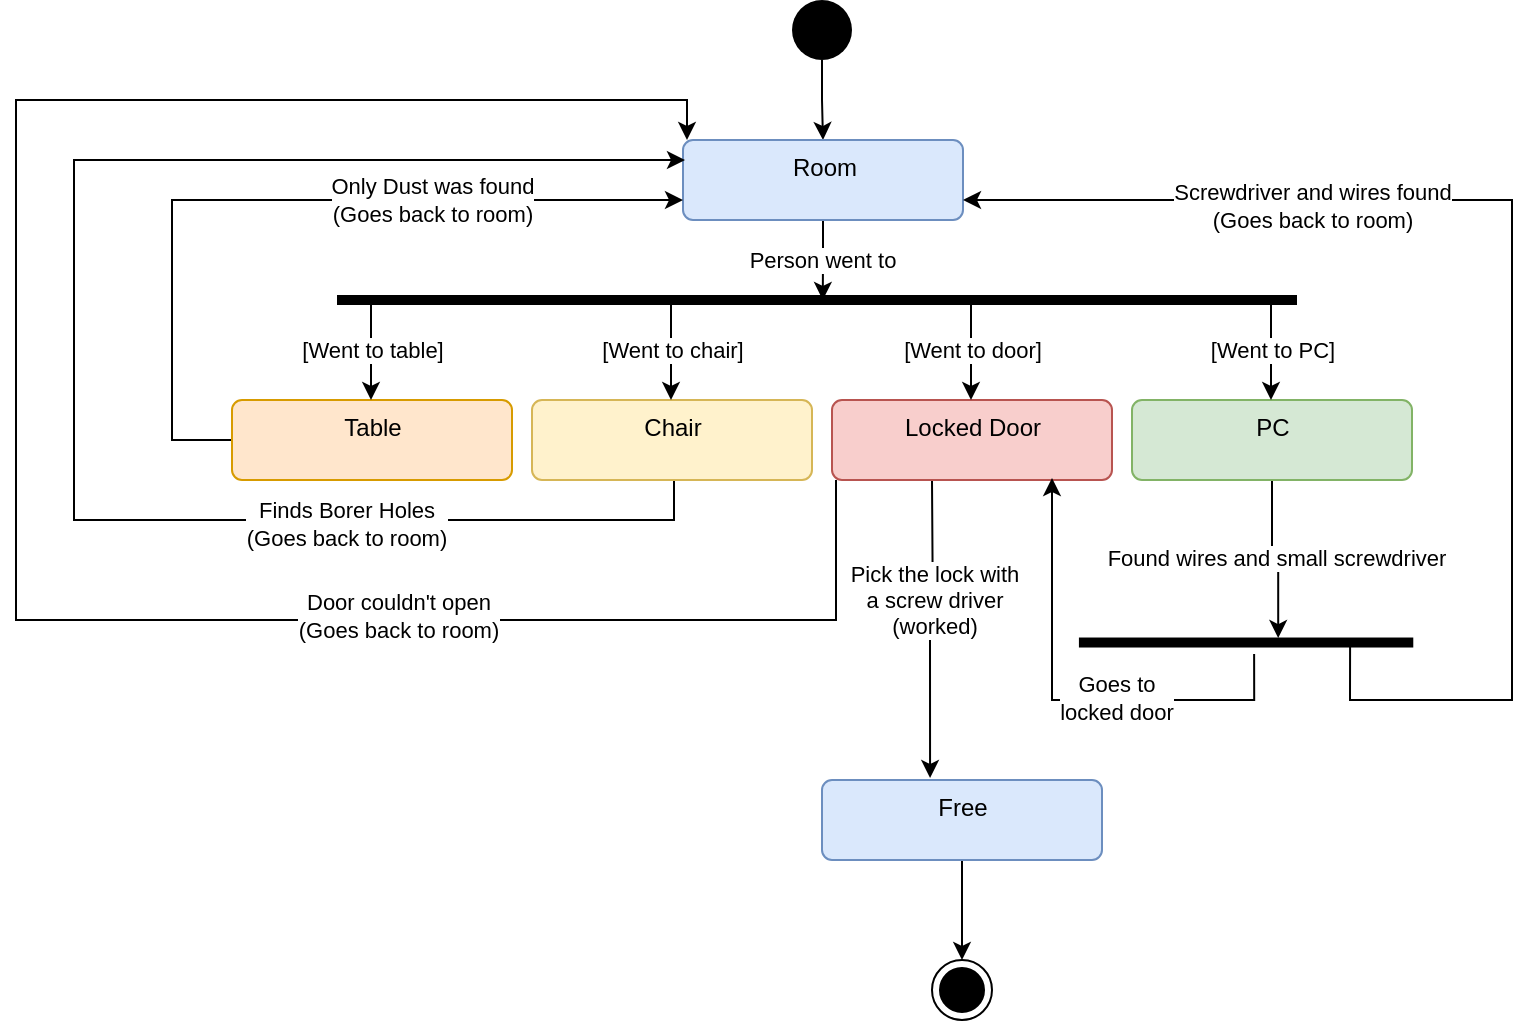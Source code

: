 <mxfile version="14.1.1" type="device"><diagram id="QQaoT4Chye660BgSIykG" name="Page-1"><mxGraphModel dx="786" dy="365" grid="1" gridSize="10" guides="1" tooltips="1" connect="1" arrows="1" fold="1" page="1" pageScale="1" pageWidth="850" pageHeight="1100" math="0" shadow="0"><root><mxCell id="0"/><mxCell id="1" parent="0"/><mxCell id="pQkzz8rK3rogTDJL2cbk-30" style="edgeStyle=orthogonalEdgeStyle;rounded=0;orthogonalLoop=1;jettySize=auto;html=1;entryX=0.5;entryY=0;entryDx=0;entryDy=0;" parent="1" source="pQkzz8rK3rogTDJL2cbk-1" target="pQkzz8rK3rogTDJL2cbk-3" edge="1"><mxGeometry relative="1" as="geometry"/></mxCell><mxCell id="pQkzz8rK3rogTDJL2cbk-1" value="" style="ellipse;fillColor=#000000;strokeColor=none;" parent="1" vertex="1"><mxGeometry x="410" y="120" width="30" height="30" as="geometry"/></mxCell><mxCell id="pQkzz8rK3rogTDJL2cbk-24" value="Person went to" style="edgeStyle=orthogonalEdgeStyle;rounded=0;orthogonalLoop=1;jettySize=auto;html=1;entryX=0.5;entryY=0.506;entryDx=0;entryDy=0;entryPerimeter=0;" parent="1" source="pQkzz8rK3rogTDJL2cbk-3" target="pQkzz8rK3rogTDJL2cbk-23" edge="1"><mxGeometry relative="1" as="geometry"/></mxCell><mxCell id="pQkzz8rK3rogTDJL2cbk-3" value="Room" style="html=1;align=center;verticalAlign=top;rounded=1;absoluteArcSize=1;arcSize=10;dashed=0;fillColor=#dae8fc;strokeColor=#6c8ebf;" parent="1" vertex="1"><mxGeometry x="355.5" y="190" width="140" height="40" as="geometry"/></mxCell><mxCell id="pQkzz8rK3rogTDJL2cbk-44" style="edgeStyle=orthogonalEdgeStyle;rounded=0;orthogonalLoop=1;jettySize=auto;html=1;exitX=0.5;exitY=1;exitDx=0;exitDy=0;entryX=0;entryY=0.25;entryDx=0;entryDy=0;" parent="1" edge="1"><mxGeometry relative="1" as="geometry"><mxPoint x="351" y="360" as="sourcePoint"/><mxPoint x="356.5" y="200" as="targetPoint"/><Array as="points"><mxPoint x="351" y="380"/><mxPoint x="51" y="380"/><mxPoint x="51" y="200"/></Array></mxGeometry></mxCell><mxCell id="pQkzz8rK3rogTDJL2cbk-47" value="Finds Borer Holes &lt;br&gt;(Goes back to room)" style="edgeLabel;html=1;align=center;verticalAlign=middle;resizable=0;points=[];" parent="pQkzz8rK3rogTDJL2cbk-44" vertex="1" connectable="0"><mxGeometry x="-0.543" y="2" relative="1" as="geometry"><mxPoint as="offset"/></mxGeometry></mxCell><mxCell id="pQkzz8rK3rogTDJL2cbk-5" value="Chair" style="html=1;align=center;verticalAlign=top;rounded=1;absoluteArcSize=1;arcSize=10;dashed=0;fillColor=#fff2cc;strokeColor=#d6b656;" parent="1" vertex="1"><mxGeometry x="280" y="320" width="140" height="40" as="geometry"/></mxCell><mxCell id="pQkzz8rK3rogTDJL2cbk-29" value="Only Dust was found&lt;br&gt;(Goes back to room)" style="edgeStyle=orthogonalEdgeStyle;rounded=0;orthogonalLoop=1;jettySize=auto;html=1;entryX=0;entryY=0.75;entryDx=0;entryDy=0;" parent="1" source="pQkzz8rK3rogTDJL2cbk-6" target="pQkzz8rK3rogTDJL2cbk-3" edge="1"><mxGeometry x="0.381" relative="1" as="geometry"><Array as="points"><mxPoint x="100" y="340"/><mxPoint x="100" y="220"/></Array><mxPoint as="offset"/></mxGeometry></mxCell><mxCell id="pQkzz8rK3rogTDJL2cbk-6" value="Table" style="html=1;align=center;verticalAlign=top;rounded=1;absoluteArcSize=1;arcSize=10;dashed=0;fillColor=#ffe6cc;strokeColor=#d79b00;" parent="1" vertex="1"><mxGeometry x="130" y="320" width="140" height="40" as="geometry"/></mxCell><mxCell id="pQkzz8rK3rogTDJL2cbk-50" value="Found wires and small screwdriver" style="edgeStyle=orthogonalEdgeStyle;rounded=0;orthogonalLoop=1;jettySize=auto;html=1;exitX=0.5;exitY=1;exitDx=0;exitDy=0;entryX=0.05;entryY=0.404;entryDx=0;entryDy=0;entryPerimeter=0;" parent="1" source="pQkzz8rK3rogTDJL2cbk-7" target="pQkzz8rK3rogTDJL2cbk-49" edge="1"><mxGeometry relative="1" as="geometry"/></mxCell><mxCell id="pQkzz8rK3rogTDJL2cbk-7" value="PC" style="html=1;align=center;verticalAlign=top;rounded=1;absoluteArcSize=1;arcSize=10;dashed=0;fillColor=#d5e8d4;strokeColor=#82b366;" parent="1" vertex="1"><mxGeometry x="580" y="320" width="140" height="40" as="geometry"/></mxCell><mxCell id="pQkzz8rK3rogTDJL2cbk-23" value="" style="html=1;points=[];perimeter=orthogonalPerimeter;fillColor=#000000;strokeColor=none;rotation=-90;" parent="1" vertex="1"><mxGeometry x="420" y="30" width="5" height="480" as="geometry"/></mxCell><mxCell id="pQkzz8rK3rogTDJL2cbk-27" value="[Went to table]" style="edgeStyle=orthogonalEdgeStyle;rounded=0;orthogonalLoop=1;jettySize=auto;html=1;entryX=0.5;entryY=0;entryDx=0;entryDy=0;" parent="1" edge="1"><mxGeometry relative="1" as="geometry"><mxPoint x="199.5" y="270" as="sourcePoint"/><mxPoint x="199.5" y="320" as="targetPoint"/><Array as="points"><mxPoint x="199.5" y="290"/><mxPoint x="199.5" y="290"/></Array></mxGeometry></mxCell><mxCell id="pQkzz8rK3rogTDJL2cbk-28" value="[Went to chair]" style="edgeStyle=orthogonalEdgeStyle;rounded=0;orthogonalLoop=1;jettySize=auto;html=1;entryX=0.5;entryY=0;entryDx=0;entryDy=0;" parent="1" edge="1"><mxGeometry relative="1" as="geometry"><mxPoint x="349.5" y="270" as="sourcePoint"/><mxPoint x="349.5" y="320" as="targetPoint"/></mxGeometry></mxCell><mxCell id="pQkzz8rK3rogTDJL2cbk-39" style="edgeStyle=orthogonalEdgeStyle;rounded=0;orthogonalLoop=1;jettySize=auto;html=1;exitX=0.25;exitY=1;exitDx=0;exitDy=0;entryX=0.386;entryY=-0.025;entryDx=0;entryDy=0;entryPerimeter=0;" parent="1" target="pQkzz8rK3rogTDJL2cbk-37" edge="1"><mxGeometry relative="1" as="geometry"><mxPoint x="480" y="360" as="sourcePoint"/><mxPoint x="480" y="481" as="targetPoint"/></mxGeometry></mxCell><mxCell id="pQkzz8rK3rogTDJL2cbk-40" value="Pick the lock with &lt;br&gt;a screw driver&lt;br&gt;(worked)" style="edgeLabel;html=1;align=center;verticalAlign=middle;resizable=0;points=[];" parent="pQkzz8rK3rogTDJL2cbk-39" vertex="1" connectable="0"><mxGeometry x="-0.21" relative="1" as="geometry"><mxPoint as="offset"/></mxGeometry></mxCell><mxCell id="pQkzz8rK3rogTDJL2cbk-54" style="edgeStyle=orthogonalEdgeStyle;rounded=0;orthogonalLoop=1;jettySize=auto;html=1;exitX=0;exitY=1;exitDx=0;exitDy=0;entryX=0;entryY=0;entryDx=0;entryDy=0;" parent="1" edge="1"><mxGeometry relative="1" as="geometry"><mxPoint x="432" y="360" as="sourcePoint"/><mxPoint x="357.5" y="190" as="targetPoint"/><Array as="points"><mxPoint x="432" y="430"/><mxPoint x="22" y="430"/><mxPoint x="22" y="170"/><mxPoint x="358" y="170"/></Array></mxGeometry></mxCell><mxCell id="pQkzz8rK3rogTDJL2cbk-56" value="Door couldn't open &lt;br&gt;(Goes back to room)" style="edgeLabel;html=1;align=center;verticalAlign=middle;resizable=0;points=[];" parent="pQkzz8rK3rogTDJL2cbk-54" vertex="1" connectable="0"><mxGeometry x="-0.472" y="-2" relative="1" as="geometry"><mxPoint as="offset"/></mxGeometry></mxCell><mxCell id="pQkzz8rK3rogTDJL2cbk-31" value="Locked Door" style="html=1;align=center;verticalAlign=top;rounded=1;absoluteArcSize=1;arcSize=10;dashed=0;fillColor=#f8cecc;strokeColor=#b85450;" parent="1" vertex="1"><mxGeometry x="430" y="320" width="140" height="40" as="geometry"/></mxCell><mxCell id="pQkzz8rK3rogTDJL2cbk-33" value="[Went to door]" style="edgeStyle=orthogonalEdgeStyle;rounded=0;orthogonalLoop=1;jettySize=auto;html=1;entryX=0.5;entryY=0;entryDx=0;entryDy=0;" parent="1" edge="1"><mxGeometry relative="1" as="geometry"><mxPoint x="499.5" y="270" as="sourcePoint"/><mxPoint x="499.5" y="320" as="targetPoint"/></mxGeometry></mxCell><mxCell id="pQkzz8rK3rogTDJL2cbk-35" value="[Went to PC]" style="edgeStyle=orthogonalEdgeStyle;rounded=0;orthogonalLoop=1;jettySize=auto;html=1;entryX=0.5;entryY=0;entryDx=0;entryDy=0;" parent="1" edge="1"><mxGeometry relative="1" as="geometry"><mxPoint x="649.5" y="270" as="sourcePoint"/><mxPoint x="649.5" y="320" as="targetPoint"/><Array as="points"><mxPoint x="650" y="280"/><mxPoint x="650" y="280"/></Array></mxGeometry></mxCell><mxCell id="pQkzz8rK3rogTDJL2cbk-36" value="" style="ellipse;html=1;shape=endState;fillColor=#000000;strokeColor=#000000;" parent="1" vertex="1"><mxGeometry x="480" y="600" width="30" height="30" as="geometry"/></mxCell><mxCell id="pQkzz8rK3rogTDJL2cbk-38" style="edgeStyle=orthogonalEdgeStyle;rounded=0;orthogonalLoop=1;jettySize=auto;html=1;entryX=0.5;entryY=0;entryDx=0;entryDy=0;" parent="1" source="pQkzz8rK3rogTDJL2cbk-37" target="pQkzz8rK3rogTDJL2cbk-36" edge="1"><mxGeometry relative="1" as="geometry"/></mxCell><mxCell id="pQkzz8rK3rogTDJL2cbk-37" value="Free" style="html=1;align=center;verticalAlign=top;rounded=1;absoluteArcSize=1;arcSize=10;dashed=0;fillColor=#dae8fc;strokeColor=#6c8ebf;" parent="1" vertex="1"><mxGeometry x="425" y="510" width="140" height="40" as="geometry"/></mxCell><mxCell id="pQkzz8rK3rogTDJL2cbk-51" style="edgeStyle=orthogonalEdgeStyle;rounded=0;orthogonalLoop=1;jettySize=auto;html=1;exitX=1.648;exitY=0.476;exitDx=0;exitDy=0;exitPerimeter=0;" parent="1" source="pQkzz8rK3rogTDJL2cbk-49" edge="1"><mxGeometry relative="1" as="geometry"><mxPoint x="540" y="359" as="targetPoint"/><Array as="points"><mxPoint x="641" y="470"/><mxPoint x="540" y="470"/></Array></mxGeometry></mxCell><mxCell id="pQkzz8rK3rogTDJL2cbk-58" value="Goes to&lt;br&gt;locked door" style="edgeLabel;html=1;align=center;verticalAlign=middle;resizable=0;points=[];" parent="pQkzz8rK3rogTDJL2cbk-51" vertex="1" connectable="0"><mxGeometry x="-0.216" y="-1" relative="1" as="geometry"><mxPoint as="offset"/></mxGeometry></mxCell><mxCell id="pQkzz8rK3rogTDJL2cbk-52" style="edgeStyle=orthogonalEdgeStyle;rounded=0;orthogonalLoop=1;jettySize=auto;html=1;entryX=1;entryY=0.75;entryDx=0;entryDy=0;exitX=0.848;exitY=0.189;exitDx=0;exitDy=0;exitPerimeter=0;" parent="1" source="pQkzz8rK3rogTDJL2cbk-49" target="pQkzz8rK3rogTDJL2cbk-3" edge="1"><mxGeometry relative="1" as="geometry"><Array as="points"><mxPoint x="689" y="470"/><mxPoint x="770" y="470"/><mxPoint x="770" y="220"/></Array></mxGeometry></mxCell><mxCell id="pQkzz8rK3rogTDJL2cbk-53" value="Screwdriver and wires found&lt;br&gt;(Goes back to room)" style="edgeLabel;html=1;align=center;verticalAlign=middle;resizable=0;points=[];" parent="pQkzz8rK3rogTDJL2cbk-52" vertex="1" connectable="0"><mxGeometry x="0.325" y="3" relative="1" as="geometry"><mxPoint x="-39" as="offset"/></mxGeometry></mxCell><mxCell id="pQkzz8rK3rogTDJL2cbk-49" value="" style="html=1;points=[];perimeter=orthogonalPerimeter;fillColor=#000000;strokeColor=none;rotation=90;" parent="1" vertex="1"><mxGeometry x="634.55" y="357.67" width="5" height="167.18" as="geometry"/></mxCell></root></mxGraphModel></diagram></mxfile>